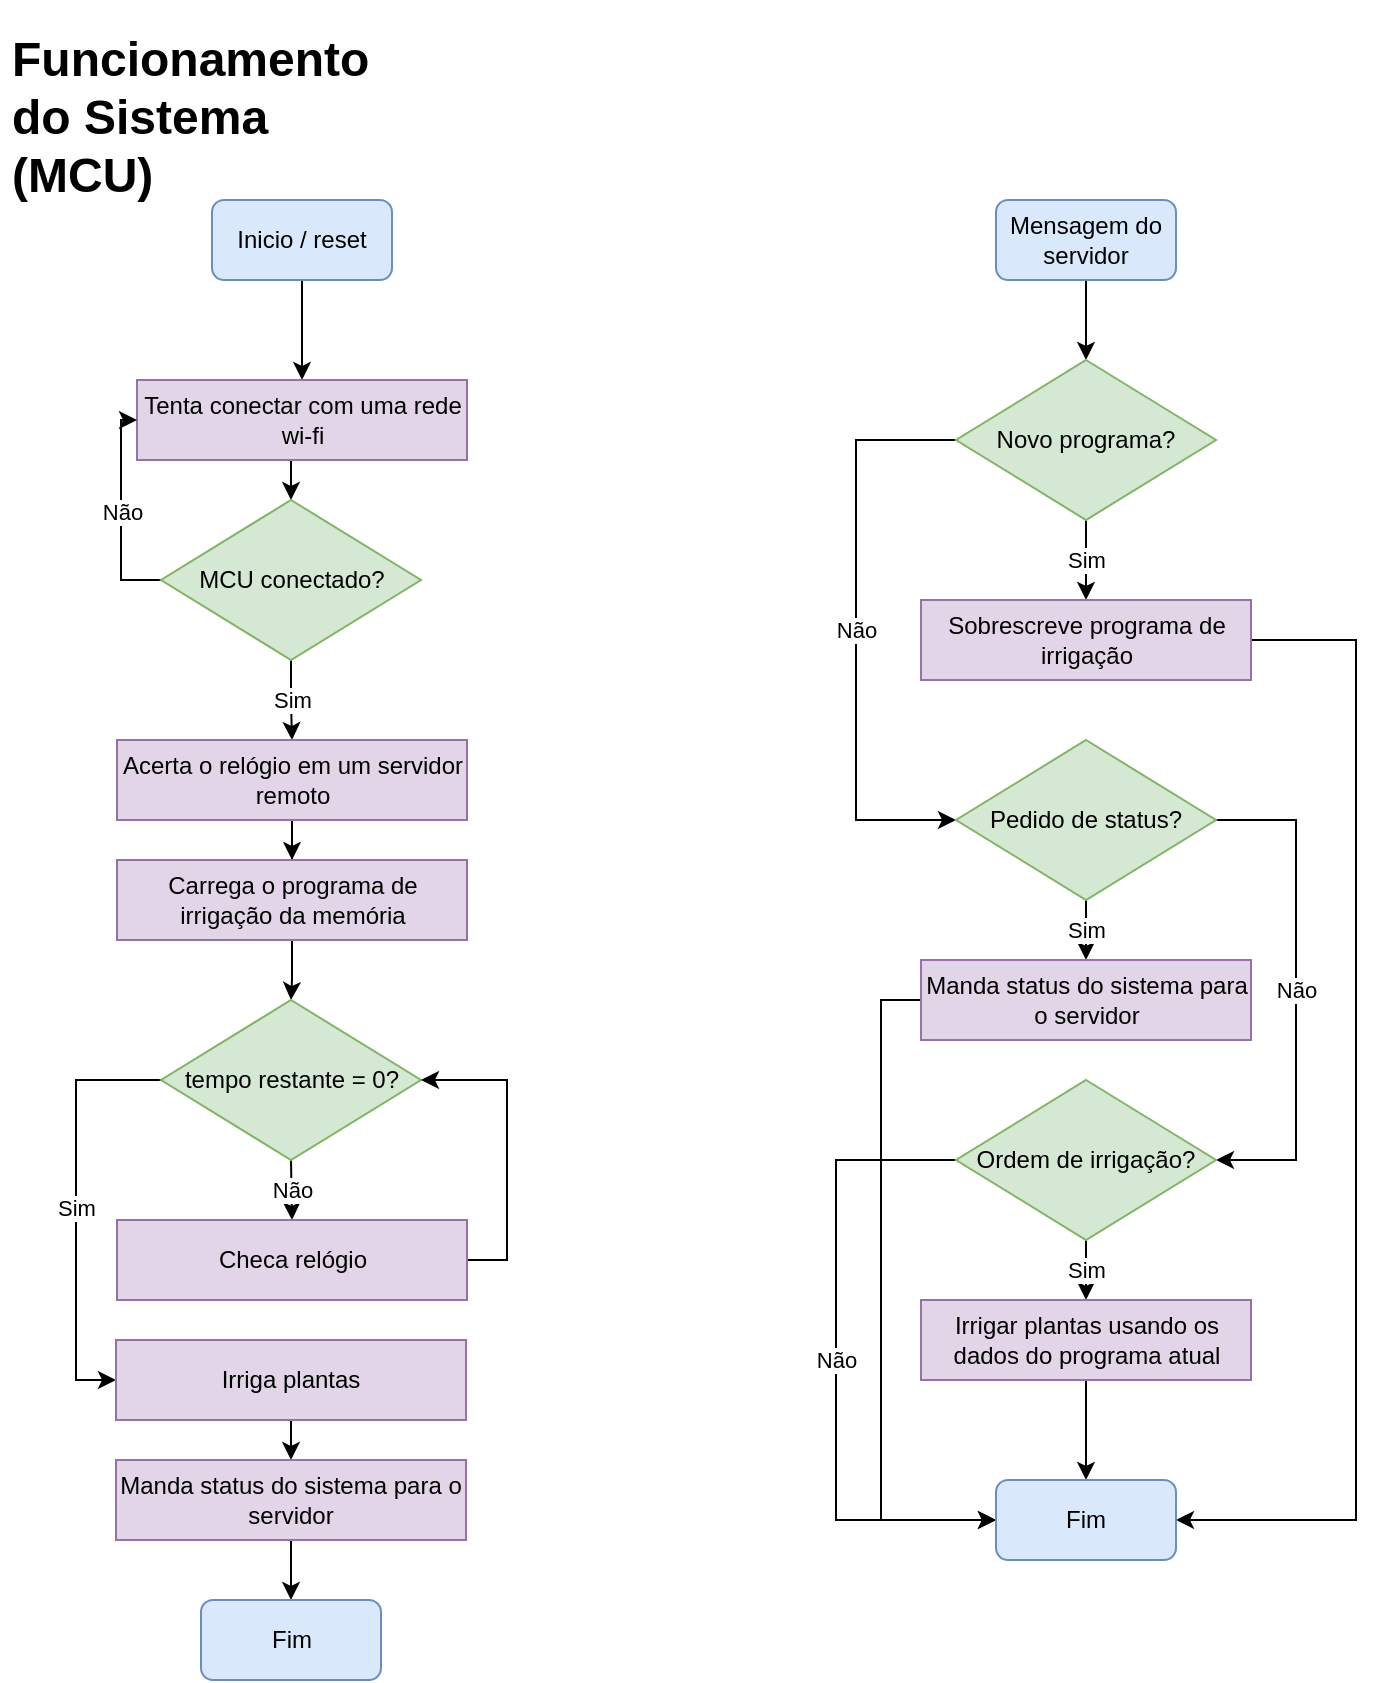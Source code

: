 <mxfile version="12.1.0" type="device" pages="1"><diagram id="2lsm7x3EcB1OY9kFob3_" name="Page-1"><mxGraphModel dx="1341" dy="811" grid="1" gridSize="10" guides="1" tooltips="1" connect="1" arrows="1" fold="1" page="1" pageScale="1" pageWidth="850" pageHeight="1100" math="0" shadow="0"><root><mxCell id="0"/><mxCell id="1" parent="0"/><mxCell id="lwAk6XrhyjXedCU03u9V-5" value="" style="edgeStyle=orthogonalEdgeStyle;rounded=0;orthogonalLoop=1;jettySize=auto;html=1;" edge="1" parent="1" source="lwAk6XrhyjXedCU03u9V-1" target="lwAk6XrhyjXedCU03u9V-3"><mxGeometry relative="1" as="geometry"/></mxCell><mxCell id="lwAk6XrhyjXedCU03u9V-1" value="Inicio / reset" style="rounded=1;whiteSpace=wrap;html=1;fillColor=#dae8fc;strokeColor=#6c8ebf;" vertex="1" parent="1"><mxGeometry x="148" y="100" width="90" height="40" as="geometry"/></mxCell><mxCell id="lwAk6XrhyjXedCU03u9V-7" style="edgeStyle=orthogonalEdgeStyle;rounded=0;orthogonalLoop=1;jettySize=auto;html=1;exitX=0.5;exitY=1;exitDx=0;exitDy=0;entryX=0.5;entryY=0;entryDx=0;entryDy=0;" edge="1" parent="1" source="lwAk6XrhyjXedCU03u9V-3" target="lwAk6XrhyjXedCU03u9V-4"><mxGeometry relative="1" as="geometry"/></mxCell><mxCell id="lwAk6XrhyjXedCU03u9V-3" value="Tenta conectar com uma rede wi-fi" style="rounded=0;whiteSpace=wrap;html=1;fillColor=#e1d5e7;strokeColor=#9673a6;" vertex="1" parent="1"><mxGeometry x="110.5" y="190" width="165" height="40" as="geometry"/></mxCell><mxCell id="lwAk6XrhyjXedCU03u9V-8" value="Não" style="edgeStyle=orthogonalEdgeStyle;rounded=0;orthogonalLoop=1;jettySize=auto;html=1;exitX=0;exitY=0.5;exitDx=0;exitDy=0;entryX=0;entryY=0.5;entryDx=0;entryDy=0;" edge="1" parent="1" source="lwAk6XrhyjXedCU03u9V-4" target="lwAk6XrhyjXedCU03u9V-3"><mxGeometry relative="1" as="geometry"/></mxCell><mxCell id="lwAk6XrhyjXedCU03u9V-10" value="Sim" style="edgeStyle=orthogonalEdgeStyle;rounded=0;orthogonalLoop=1;jettySize=auto;html=1;" edge="1" parent="1" source="lwAk6XrhyjXedCU03u9V-4" target="lwAk6XrhyjXedCU03u9V-9"><mxGeometry relative="1" as="geometry"/></mxCell><mxCell id="lwAk6XrhyjXedCU03u9V-4" value="MCU conectado?" style="rhombus;whiteSpace=wrap;html=1;fillColor=#d5e8d4;strokeColor=#82b366;" vertex="1" parent="1"><mxGeometry x="122.5" y="250" width="130" height="80" as="geometry"/></mxCell><mxCell id="lwAk6XrhyjXedCU03u9V-13" value="" style="edgeStyle=orthogonalEdgeStyle;rounded=0;orthogonalLoop=1;jettySize=auto;html=1;" edge="1" parent="1" source="lwAk6XrhyjXedCU03u9V-9" target="lwAk6XrhyjXedCU03u9V-11"><mxGeometry relative="1" as="geometry"/></mxCell><mxCell id="lwAk6XrhyjXedCU03u9V-9" value="Acerta o relógio em um servidor remoto" style="rounded=0;whiteSpace=wrap;html=1;fillColor=#e1d5e7;strokeColor=#9673a6;" vertex="1" parent="1"><mxGeometry x="100.5" y="370" width="175" height="40" as="geometry"/></mxCell><mxCell id="lwAk6XrhyjXedCU03u9V-17" value="" style="edgeStyle=orthogonalEdgeStyle;rounded=0;orthogonalLoop=1;jettySize=auto;html=1;" edge="1" parent="1" source="lwAk6XrhyjXedCU03u9V-11" target="lwAk6XrhyjXedCU03u9V-15"><mxGeometry relative="1" as="geometry"/></mxCell><mxCell id="lwAk6XrhyjXedCU03u9V-11" value="Carrega o programa de irrigação da memória" style="rounded=0;whiteSpace=wrap;html=1;fillColor=#e1d5e7;strokeColor=#9673a6;" vertex="1" parent="1"><mxGeometry x="100.5" y="430" width="175" height="40" as="geometry"/></mxCell><mxCell id="lwAk6XrhyjXedCU03u9V-39" value="Não" style="edgeStyle=orthogonalEdgeStyle;rounded=0;orthogonalLoop=1;jettySize=auto;html=1;exitX=0.5;exitY=1;exitDx=0;exitDy=0;entryX=0.5;entryY=0;entryDx=0;entryDy=0;" edge="1" parent="1" source="lwAk6XrhyjXedCU03u9V-15" target="lwAk6XrhyjXedCU03u9V-23"><mxGeometry relative="1" as="geometry"/></mxCell><mxCell id="lwAk6XrhyjXedCU03u9V-42" value="Sim" style="edgeStyle=orthogonalEdgeStyle;rounded=0;orthogonalLoop=1;jettySize=auto;html=1;exitX=0;exitY=0.5;exitDx=0;exitDy=0;entryX=0;entryY=0.5;entryDx=0;entryDy=0;" edge="1" parent="1" source="lwAk6XrhyjXedCU03u9V-15" target="lwAk6XrhyjXedCU03u9V-21"><mxGeometry relative="1" as="geometry"><Array as="points"><mxPoint x="80" y="540"/><mxPoint x="80" y="690"/></Array></mxGeometry></mxCell><mxCell id="lwAk6XrhyjXedCU03u9V-15" value="tempo restante = 0?" style="rhombus;whiteSpace=wrap;html=1;fillColor=#d5e8d4;strokeColor=#82b366;" vertex="1" parent="1"><mxGeometry x="122.5" y="500" width="130" height="80" as="geometry"/></mxCell><mxCell id="lwAk6XrhyjXedCU03u9V-29" style="edgeStyle=orthogonalEdgeStyle;rounded=0;orthogonalLoop=1;jettySize=auto;html=1;exitX=0.5;exitY=1;exitDx=0;exitDy=0;entryX=0.5;entryY=0;entryDx=0;entryDy=0;" edge="1" parent="1" source="lwAk6XrhyjXedCU03u9V-21" target="lwAk6XrhyjXedCU03u9V-24"><mxGeometry relative="1" as="geometry"/></mxCell><mxCell id="lwAk6XrhyjXedCU03u9V-21" value="Irriga plantas" style="rounded=0;whiteSpace=wrap;html=1;fillColor=#e1d5e7;strokeColor=#9673a6;" vertex="1" parent="1"><mxGeometry x="100" y="670" width="175" height="40" as="geometry"/></mxCell><mxCell id="lwAk6XrhyjXedCU03u9V-40" style="edgeStyle=orthogonalEdgeStyle;rounded=0;orthogonalLoop=1;jettySize=auto;html=1;exitX=1;exitY=0.5;exitDx=0;exitDy=0;entryX=1;entryY=0.5;entryDx=0;entryDy=0;" edge="1" parent="1" source="lwAk6XrhyjXedCU03u9V-23" target="lwAk6XrhyjXedCU03u9V-15"><mxGeometry relative="1" as="geometry"/></mxCell><mxCell id="lwAk6XrhyjXedCU03u9V-23" value="Checa relógio" style="rounded=0;whiteSpace=wrap;html=1;fillColor=#e1d5e7;strokeColor=#9673a6;" vertex="1" parent="1"><mxGeometry x="100.5" y="610" width="175" height="40" as="geometry"/></mxCell><mxCell id="lwAk6XrhyjXedCU03u9V-34" value="" style="edgeStyle=orthogonalEdgeStyle;rounded=0;orthogonalLoop=1;jettySize=auto;html=1;" edge="1" parent="1" source="lwAk6XrhyjXedCU03u9V-24" target="lwAk6XrhyjXedCU03u9V-33"><mxGeometry relative="1" as="geometry"/></mxCell><mxCell id="lwAk6XrhyjXedCU03u9V-24" value="Manda status do sistema para o servidor" style="rounded=0;whiteSpace=wrap;html=1;fillColor=#e1d5e7;strokeColor=#9673a6;" vertex="1" parent="1"><mxGeometry x="100" y="730" width="175" height="40" as="geometry"/></mxCell><mxCell id="lwAk6XrhyjXedCU03u9V-33" value="Fim" style="rounded=1;whiteSpace=wrap;html=1;fillColor=#dae8fc;strokeColor=#6c8ebf;" vertex="1" parent="1"><mxGeometry x="142.5" y="800" width="90" height="40" as="geometry"/></mxCell><mxCell id="lwAk6XrhyjXedCU03u9V-46" value="" style="edgeStyle=orthogonalEdgeStyle;rounded=0;orthogonalLoop=1;jettySize=auto;html=1;" edge="1" parent="1" source="lwAk6XrhyjXedCU03u9V-35" target="lwAk6XrhyjXedCU03u9V-43"><mxGeometry relative="1" as="geometry"/></mxCell><mxCell id="lwAk6XrhyjXedCU03u9V-35" value="Mensagem do servidor" style="rounded=1;whiteSpace=wrap;html=1;fillColor=#dae8fc;strokeColor=#6c8ebf;" vertex="1" parent="1"><mxGeometry x="540" y="100" width="90" height="40" as="geometry"/></mxCell><mxCell id="lwAk6XrhyjXedCU03u9V-45" value="Sim" style="edgeStyle=orthogonalEdgeStyle;rounded=0;orthogonalLoop=1;jettySize=auto;html=1;" edge="1" parent="1" source="lwAk6XrhyjXedCU03u9V-43" target="lwAk6XrhyjXedCU03u9V-44"><mxGeometry relative="1" as="geometry"/></mxCell><mxCell id="lwAk6XrhyjXedCU03u9V-49" value="Não" style="edgeStyle=orthogonalEdgeStyle;rounded=0;orthogonalLoop=1;jettySize=auto;html=1;exitX=0;exitY=0.5;exitDx=0;exitDy=0;entryX=0;entryY=0.5;entryDx=0;entryDy=0;" edge="1" parent="1" source="lwAk6XrhyjXedCU03u9V-43" target="lwAk6XrhyjXedCU03u9V-48"><mxGeometry relative="1" as="geometry"><Array as="points"><mxPoint x="470" y="220"/><mxPoint x="470" y="410"/></Array></mxGeometry></mxCell><mxCell id="lwAk6XrhyjXedCU03u9V-43" value="Novo programa?" style="rhombus;whiteSpace=wrap;html=1;fillColor=#d5e8d4;strokeColor=#82b366;" vertex="1" parent="1"><mxGeometry x="520" y="180" width="130" height="80" as="geometry"/></mxCell><mxCell id="lwAk6XrhyjXedCU03u9V-63" style="edgeStyle=orthogonalEdgeStyle;rounded=0;orthogonalLoop=1;jettySize=auto;html=1;exitX=1;exitY=0.5;exitDx=0;exitDy=0;entryX=1;entryY=0.5;entryDx=0;entryDy=0;" edge="1" parent="1" source="lwAk6XrhyjXedCU03u9V-44" target="lwAk6XrhyjXedCU03u9V-60"><mxGeometry relative="1" as="geometry"><Array as="points"><mxPoint x="720" y="320"/><mxPoint x="720" y="760"/></Array></mxGeometry></mxCell><mxCell id="lwAk6XrhyjXedCU03u9V-44" value="Sobrescreve programa de irrigação" style="rounded=0;whiteSpace=wrap;html=1;fillColor=#e1d5e7;strokeColor=#9673a6;" vertex="1" parent="1"><mxGeometry x="502.5" y="300" width="165" height="40" as="geometry"/></mxCell><mxCell id="lwAk6XrhyjXedCU03u9V-53" value="Sim" style="edgeStyle=orthogonalEdgeStyle;rounded=0;orthogonalLoop=1;jettySize=auto;html=1;exitX=0.5;exitY=1;exitDx=0;exitDy=0;entryX=0.5;entryY=0;entryDx=0;entryDy=0;" edge="1" parent="1" source="lwAk6XrhyjXedCU03u9V-48" target="lwAk6XrhyjXedCU03u9V-50"><mxGeometry relative="1" as="geometry"/></mxCell><mxCell id="lwAk6XrhyjXedCU03u9V-55" value="Não" style="edgeStyle=orthogonalEdgeStyle;rounded=0;orthogonalLoop=1;jettySize=auto;html=1;exitX=1;exitY=0.5;exitDx=0;exitDy=0;entryX=1;entryY=0.5;entryDx=0;entryDy=0;" edge="1" parent="1" source="lwAk6XrhyjXedCU03u9V-48" target="lwAk6XrhyjXedCU03u9V-54"><mxGeometry relative="1" as="geometry"><Array as="points"><mxPoint x="690" y="410"/><mxPoint x="690" y="580"/></Array></mxGeometry></mxCell><mxCell id="lwAk6XrhyjXedCU03u9V-48" value="Pedido de status?" style="rhombus;whiteSpace=wrap;html=1;fillColor=#d5e8d4;strokeColor=#82b366;" vertex="1" parent="1"><mxGeometry x="520" y="370" width="130" height="80" as="geometry"/></mxCell><mxCell id="lwAk6XrhyjXedCU03u9V-62" style="edgeStyle=orthogonalEdgeStyle;rounded=0;orthogonalLoop=1;jettySize=auto;html=1;exitX=0;exitY=0.5;exitDx=0;exitDy=0;entryX=0;entryY=0.5;entryDx=0;entryDy=0;" edge="1" parent="1" source="lwAk6XrhyjXedCU03u9V-50" target="lwAk6XrhyjXedCU03u9V-60"><mxGeometry relative="1" as="geometry"/></mxCell><mxCell id="lwAk6XrhyjXedCU03u9V-50" value="Manda status do sistema para o servidor" style="rounded=0;whiteSpace=wrap;html=1;fillColor=#e1d5e7;strokeColor=#9673a6;" vertex="1" parent="1"><mxGeometry x="502.5" y="480" width="165" height="40" as="geometry"/></mxCell><mxCell id="lwAk6XrhyjXedCU03u9V-59" value="Sim" style="edgeStyle=orthogonalEdgeStyle;rounded=0;orthogonalLoop=1;jettySize=auto;html=1;exitX=0.5;exitY=1;exitDx=0;exitDy=0;entryX=0.5;entryY=0;entryDx=0;entryDy=0;" edge="1" parent="1" source="lwAk6XrhyjXedCU03u9V-54" target="lwAk6XrhyjXedCU03u9V-56"><mxGeometry relative="1" as="geometry"/></mxCell><mxCell id="lwAk6XrhyjXedCU03u9V-64" value="Não" style="edgeStyle=orthogonalEdgeStyle;rounded=0;orthogonalLoop=1;jettySize=auto;html=1;exitX=0;exitY=0.5;exitDx=0;exitDy=0;entryX=0;entryY=0.5;entryDx=0;entryDy=0;" edge="1" parent="1" source="lwAk6XrhyjXedCU03u9V-54" target="lwAk6XrhyjXedCU03u9V-60"><mxGeometry relative="1" as="geometry"><Array as="points"><mxPoint x="460" y="580"/><mxPoint x="460" y="760"/></Array></mxGeometry></mxCell><mxCell id="lwAk6XrhyjXedCU03u9V-54" value="Ordem de irrigação?" style="rhombus;whiteSpace=wrap;html=1;fillColor=#d5e8d4;strokeColor=#82b366;" vertex="1" parent="1"><mxGeometry x="520" y="540" width="130" height="80" as="geometry"/></mxCell><mxCell id="lwAk6XrhyjXedCU03u9V-61" value="" style="edgeStyle=orthogonalEdgeStyle;rounded=0;orthogonalLoop=1;jettySize=auto;html=1;" edge="1" parent="1" source="lwAk6XrhyjXedCU03u9V-56" target="lwAk6XrhyjXedCU03u9V-60"><mxGeometry relative="1" as="geometry"/></mxCell><mxCell id="lwAk6XrhyjXedCU03u9V-56" value="Irrigar plantas usando os dados do programa atual" style="rounded=0;whiteSpace=wrap;html=1;fillColor=#e1d5e7;strokeColor=#9673a6;" vertex="1" parent="1"><mxGeometry x="502.5" y="650" width="165" height="40" as="geometry"/></mxCell><mxCell id="lwAk6XrhyjXedCU03u9V-60" value="Fim" style="rounded=1;whiteSpace=wrap;html=1;fillColor=#dae8fc;strokeColor=#6c8ebf;" vertex="1" parent="1"><mxGeometry x="540" y="740" width="90" height="40" as="geometry"/></mxCell><mxCell id="lwAk6XrhyjXedCU03u9V-65" value="&lt;h1&gt;Funcionamento do Sistema (MCU)&lt;/h1&gt;" style="text;html=1;strokeColor=none;fillColor=none;spacing=5;spacingTop=-20;whiteSpace=wrap;overflow=hidden;rounded=0;" vertex="1" parent="1"><mxGeometry x="42.5" y="10" width="190" height="120" as="geometry"/></mxCell></root></mxGraphModel></diagram></mxfile>